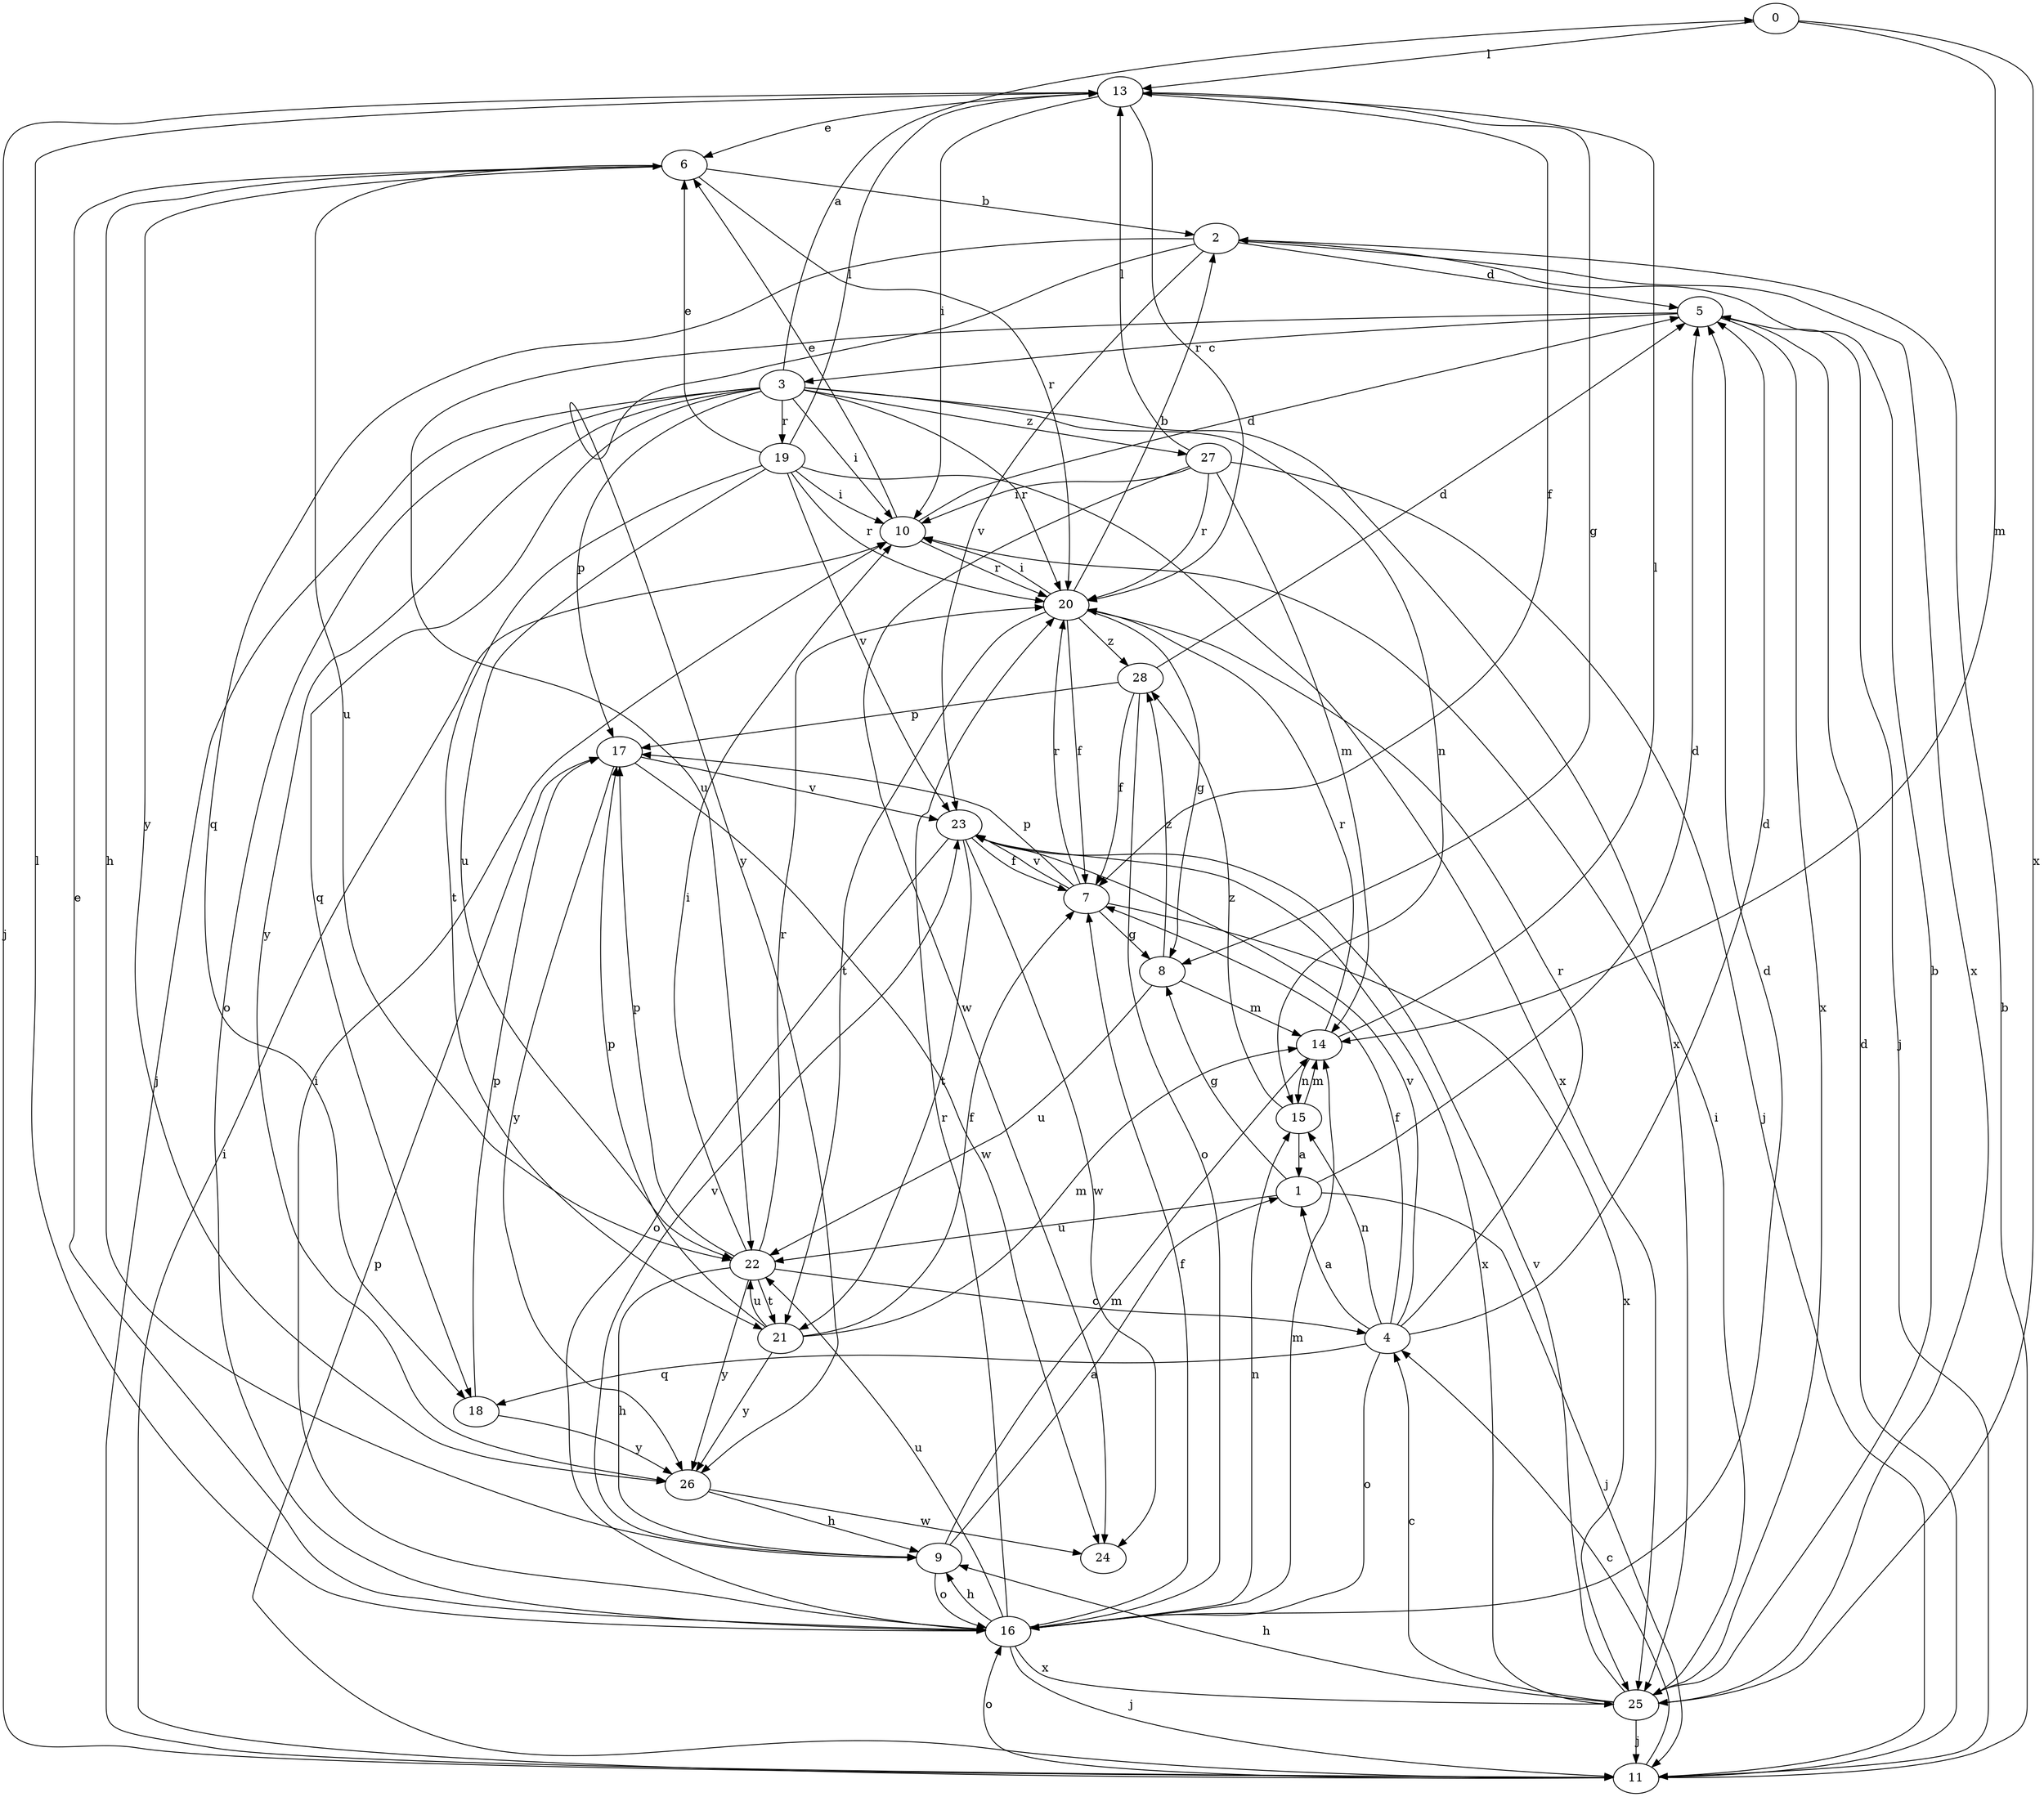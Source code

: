strict digraph  {
0;
1;
2;
3;
4;
5;
6;
7;
8;
9;
10;
11;
13;
14;
15;
16;
17;
18;
19;
20;
21;
22;
23;
24;
25;
26;
27;
28;
0 -> 13  [label=l];
0 -> 14  [label=m];
0 -> 25  [label=x];
1 -> 5  [label=d];
1 -> 8  [label=g];
1 -> 11  [label=j];
1 -> 22  [label=u];
2 -> 5  [label=d];
2 -> 18  [label=q];
2 -> 23  [label=v];
2 -> 25  [label=x];
2 -> 26  [label=y];
3 -> 0  [label=a];
3 -> 10  [label=i];
3 -> 11  [label=j];
3 -> 15  [label=n];
3 -> 16  [label=o];
3 -> 17  [label=p];
3 -> 18  [label=q];
3 -> 19  [label=r];
3 -> 20  [label=r];
3 -> 25  [label=x];
3 -> 26  [label=y];
3 -> 27  [label=z];
4 -> 1  [label=a];
4 -> 5  [label=d];
4 -> 7  [label=f];
4 -> 15  [label=n];
4 -> 16  [label=o];
4 -> 18  [label=q];
4 -> 20  [label=r];
4 -> 23  [label=v];
5 -> 3  [label=c];
5 -> 11  [label=j];
5 -> 22  [label=u];
5 -> 25  [label=x];
6 -> 2  [label=b];
6 -> 9  [label=h];
6 -> 20  [label=r];
6 -> 22  [label=u];
6 -> 26  [label=y];
7 -> 8  [label=g];
7 -> 17  [label=p];
7 -> 20  [label=r];
7 -> 23  [label=v];
7 -> 25  [label=x];
8 -> 14  [label=m];
8 -> 22  [label=u];
8 -> 28  [label=z];
9 -> 1  [label=a];
9 -> 14  [label=m];
9 -> 16  [label=o];
9 -> 23  [label=v];
10 -> 5  [label=d];
10 -> 6  [label=e];
10 -> 20  [label=r];
11 -> 2  [label=b];
11 -> 4  [label=c];
11 -> 5  [label=d];
11 -> 10  [label=i];
11 -> 16  [label=o];
11 -> 17  [label=p];
13 -> 6  [label=e];
13 -> 7  [label=f];
13 -> 8  [label=g];
13 -> 10  [label=i];
13 -> 11  [label=j];
13 -> 20  [label=r];
14 -> 13  [label=l];
14 -> 15  [label=n];
14 -> 20  [label=r];
15 -> 1  [label=a];
15 -> 14  [label=m];
15 -> 28  [label=z];
16 -> 5  [label=d];
16 -> 6  [label=e];
16 -> 7  [label=f];
16 -> 9  [label=h];
16 -> 10  [label=i];
16 -> 11  [label=j];
16 -> 13  [label=l];
16 -> 14  [label=m];
16 -> 15  [label=n];
16 -> 20  [label=r];
16 -> 22  [label=u];
16 -> 25  [label=x];
17 -> 23  [label=v];
17 -> 24  [label=w];
17 -> 26  [label=y];
18 -> 17  [label=p];
18 -> 26  [label=y];
19 -> 6  [label=e];
19 -> 10  [label=i];
19 -> 13  [label=l];
19 -> 20  [label=r];
19 -> 21  [label=t];
19 -> 22  [label=u];
19 -> 23  [label=v];
19 -> 25  [label=x];
20 -> 2  [label=b];
20 -> 7  [label=f];
20 -> 8  [label=g];
20 -> 10  [label=i];
20 -> 21  [label=t];
20 -> 28  [label=z];
21 -> 7  [label=f];
21 -> 14  [label=m];
21 -> 17  [label=p];
21 -> 22  [label=u];
21 -> 26  [label=y];
22 -> 4  [label=c];
22 -> 9  [label=h];
22 -> 10  [label=i];
22 -> 17  [label=p];
22 -> 20  [label=r];
22 -> 21  [label=t];
22 -> 26  [label=y];
23 -> 7  [label=f];
23 -> 16  [label=o];
23 -> 21  [label=t];
23 -> 24  [label=w];
23 -> 25  [label=x];
25 -> 2  [label=b];
25 -> 4  [label=c];
25 -> 9  [label=h];
25 -> 10  [label=i];
25 -> 11  [label=j];
25 -> 23  [label=v];
26 -> 9  [label=h];
26 -> 24  [label=w];
27 -> 10  [label=i];
27 -> 11  [label=j];
27 -> 13  [label=l];
27 -> 14  [label=m];
27 -> 20  [label=r];
27 -> 24  [label=w];
28 -> 5  [label=d];
28 -> 7  [label=f];
28 -> 16  [label=o];
28 -> 17  [label=p];
}
